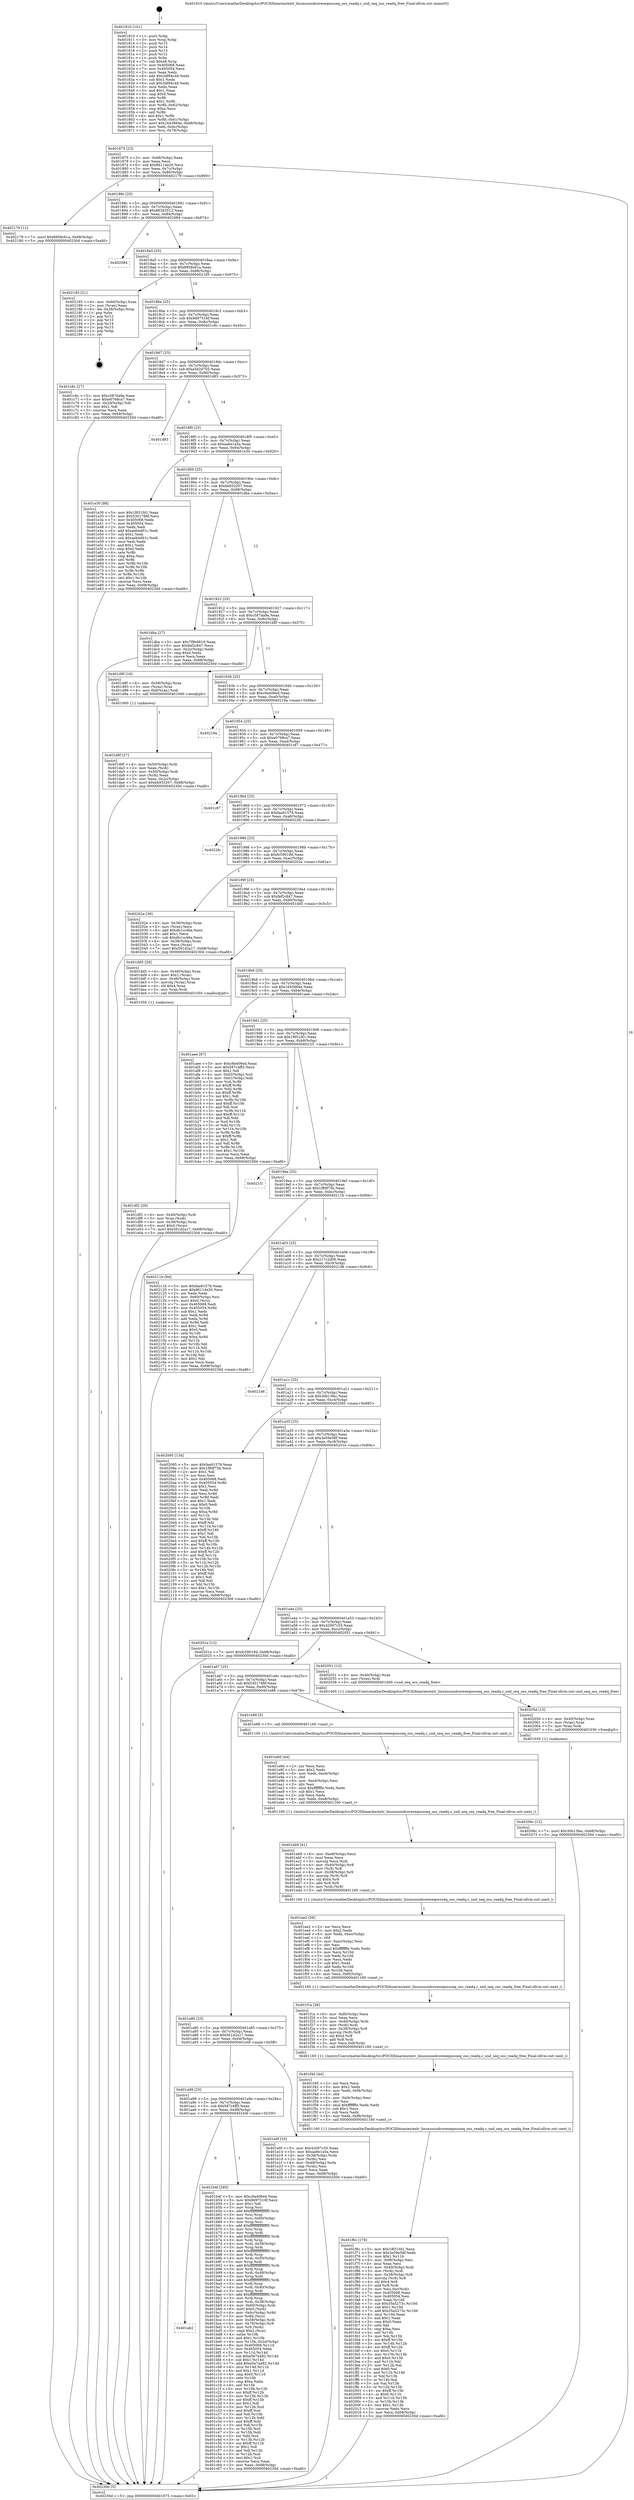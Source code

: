digraph "0x401810" {
  label = "0x401810 (/mnt/c/Users/mathe/Desktop/tcc/POCII/binaries/extr_linuxsoundcoreseqossseq_oss_readq.c_snd_seq_oss_readq_free_Final-ollvm.out::main(0))"
  labelloc = "t"
  node[shape=record]

  Entry [label="",width=0.3,height=0.3,shape=circle,fillcolor=black,style=filled]
  "0x401875" [label="{
     0x401875 [23]\l
     | [instrs]\l
     &nbsp;&nbsp;0x401875 \<+3\>: mov -0x68(%rbp),%eax\l
     &nbsp;&nbsp;0x401878 \<+2\>: mov %eax,%ecx\l
     &nbsp;&nbsp;0x40187a \<+6\>: sub $0x86114e20,%ecx\l
     &nbsp;&nbsp;0x401880 \<+3\>: mov %eax,-0x7c(%rbp)\l
     &nbsp;&nbsp;0x401883 \<+3\>: mov %ecx,-0x80(%rbp)\l
     &nbsp;&nbsp;0x401886 \<+6\>: je 0000000000402179 \<main+0x969\>\l
  }"]
  "0x402179" [label="{
     0x402179 [12]\l
     | [instrs]\l
     &nbsp;&nbsp;0x402179 \<+7\>: movl $0x8958c61a,-0x68(%rbp)\l
     &nbsp;&nbsp;0x402180 \<+5\>: jmp 000000000040230d \<main+0xafd\>\l
  }"]
  "0x40188c" [label="{
     0x40188c [25]\l
     | [instrs]\l
     &nbsp;&nbsp;0x40188c \<+5\>: jmp 0000000000401891 \<main+0x81\>\l
     &nbsp;&nbsp;0x401891 \<+3\>: mov -0x7c(%rbp),%eax\l
     &nbsp;&nbsp;0x401894 \<+5\>: sub $0x863d3512,%eax\l
     &nbsp;&nbsp;0x401899 \<+6\>: mov %eax,-0x84(%rbp)\l
     &nbsp;&nbsp;0x40189f \<+6\>: je 0000000000402084 \<main+0x874\>\l
  }"]
  Exit [label="",width=0.3,height=0.3,shape=circle,fillcolor=black,style=filled,peripheries=2]
  "0x402084" [label="{
     0x402084\l
  }", style=dashed]
  "0x4018a5" [label="{
     0x4018a5 [25]\l
     | [instrs]\l
     &nbsp;&nbsp;0x4018a5 \<+5\>: jmp 00000000004018aa \<main+0x9a\>\l
     &nbsp;&nbsp;0x4018aa \<+3\>: mov -0x7c(%rbp),%eax\l
     &nbsp;&nbsp;0x4018ad \<+5\>: sub $0x8958c61a,%eax\l
     &nbsp;&nbsp;0x4018b2 \<+6\>: mov %eax,-0x88(%rbp)\l
     &nbsp;&nbsp;0x4018b8 \<+6\>: je 0000000000402185 \<main+0x975\>\l
  }"]
  "0x40206c" [label="{
     0x40206c [12]\l
     | [instrs]\l
     &nbsp;&nbsp;0x40206c \<+7\>: movl $0x30b13fec,-0x68(%rbp)\l
     &nbsp;&nbsp;0x402073 \<+5\>: jmp 000000000040230d \<main+0xafd\>\l
  }"]
  "0x402185" [label="{
     0x402185 [21]\l
     | [instrs]\l
     &nbsp;&nbsp;0x402185 \<+4\>: mov -0x60(%rbp),%rax\l
     &nbsp;&nbsp;0x402189 \<+2\>: mov (%rax),%eax\l
     &nbsp;&nbsp;0x40218b \<+4\>: lea -0x28(%rbp),%rsp\l
     &nbsp;&nbsp;0x40218f \<+1\>: pop %rbx\l
     &nbsp;&nbsp;0x402190 \<+2\>: pop %r12\l
     &nbsp;&nbsp;0x402192 \<+2\>: pop %r13\l
     &nbsp;&nbsp;0x402194 \<+2\>: pop %r14\l
     &nbsp;&nbsp;0x402196 \<+2\>: pop %r15\l
     &nbsp;&nbsp;0x402198 \<+1\>: pop %rbp\l
     &nbsp;&nbsp;0x402199 \<+1\>: ret\l
  }"]
  "0x4018be" [label="{
     0x4018be [25]\l
     | [instrs]\l
     &nbsp;&nbsp;0x4018be \<+5\>: jmp 00000000004018c3 \<main+0xb3\>\l
     &nbsp;&nbsp;0x4018c3 \<+3\>: mov -0x7c(%rbp),%eax\l
     &nbsp;&nbsp;0x4018c6 \<+5\>: sub $0x9d97516f,%eax\l
     &nbsp;&nbsp;0x4018cb \<+6\>: mov %eax,-0x8c(%rbp)\l
     &nbsp;&nbsp;0x4018d1 \<+6\>: je 0000000000401c6c \<main+0x45c\>\l
  }"]
  "0x40205d" [label="{
     0x40205d [15]\l
     | [instrs]\l
     &nbsp;&nbsp;0x40205d \<+4\>: mov -0x40(%rbp),%rax\l
     &nbsp;&nbsp;0x402061 \<+3\>: mov (%rax),%rax\l
     &nbsp;&nbsp;0x402064 \<+3\>: mov %rax,%rdi\l
     &nbsp;&nbsp;0x402067 \<+5\>: call 0000000000401030 \<free@plt\>\l
     | [calls]\l
     &nbsp;&nbsp;0x401030 \{1\} (unknown)\l
  }"]
  "0x401c6c" [label="{
     0x401c6c [27]\l
     | [instrs]\l
     &nbsp;&nbsp;0x401c6c \<+5\>: mov $0xc587da9a,%eax\l
     &nbsp;&nbsp;0x401c71 \<+5\>: mov $0xe0768ca7,%ecx\l
     &nbsp;&nbsp;0x401c76 \<+3\>: mov -0x2d(%rbp),%dl\l
     &nbsp;&nbsp;0x401c79 \<+3\>: test $0x1,%dl\l
     &nbsp;&nbsp;0x401c7c \<+3\>: cmovne %ecx,%eax\l
     &nbsp;&nbsp;0x401c7f \<+3\>: mov %eax,-0x68(%rbp)\l
     &nbsp;&nbsp;0x401c82 \<+5\>: jmp 000000000040230d \<main+0xafd\>\l
  }"]
  "0x4018d7" [label="{
     0x4018d7 [25]\l
     | [instrs]\l
     &nbsp;&nbsp;0x4018d7 \<+5\>: jmp 00000000004018dc \<main+0xcc\>\l
     &nbsp;&nbsp;0x4018dc \<+3\>: mov -0x7c(%rbp),%eax\l
     &nbsp;&nbsp;0x4018df \<+5\>: sub $0xa5d2d705,%eax\l
     &nbsp;&nbsp;0x4018e4 \<+6\>: mov %eax,-0x90(%rbp)\l
     &nbsp;&nbsp;0x4018ea \<+6\>: je 0000000000401d83 \<main+0x573\>\l
  }"]
  "0x401f6c" [label="{
     0x401f6c [178]\l
     | [instrs]\l
     &nbsp;&nbsp;0x401f6c \<+5\>: mov $0x1f651fd1,%ecx\l
     &nbsp;&nbsp;0x401f71 \<+5\>: mov $0x3e59e58f,%edx\l
     &nbsp;&nbsp;0x401f76 \<+3\>: mov $0x1,%r11b\l
     &nbsp;&nbsp;0x401f79 \<+6\>: mov -0xf8(%rbp),%esi\l
     &nbsp;&nbsp;0x401f7f \<+3\>: imul %eax,%esi\l
     &nbsp;&nbsp;0x401f82 \<+4\>: mov -0x40(%rbp),%rdi\l
     &nbsp;&nbsp;0x401f86 \<+3\>: mov (%rdi),%rdi\l
     &nbsp;&nbsp;0x401f89 \<+4\>: mov -0x38(%rbp),%r8\l
     &nbsp;&nbsp;0x401f8d \<+3\>: movslq (%r8),%r8\l
     &nbsp;&nbsp;0x401f90 \<+4\>: shl $0x4,%r8\l
     &nbsp;&nbsp;0x401f94 \<+3\>: add %r8,%rdi\l
     &nbsp;&nbsp;0x401f97 \<+3\>: mov %esi,0xc(%rdi)\l
     &nbsp;&nbsp;0x401f9a \<+7\>: mov 0x405068,%eax\l
     &nbsp;&nbsp;0x401fa1 \<+7\>: mov 0x405054,%esi\l
     &nbsp;&nbsp;0x401fa8 \<+3\>: mov %eax,%r10d\l
     &nbsp;&nbsp;0x401fab \<+7\>: sub $0x35a5273c,%r10d\l
     &nbsp;&nbsp;0x401fb2 \<+4\>: sub $0x1,%r10d\l
     &nbsp;&nbsp;0x401fb6 \<+7\>: add $0x35a5273c,%r10d\l
     &nbsp;&nbsp;0x401fbd \<+4\>: imul %r10d,%eax\l
     &nbsp;&nbsp;0x401fc1 \<+3\>: and $0x1,%eax\l
     &nbsp;&nbsp;0x401fc4 \<+3\>: cmp $0x0,%eax\l
     &nbsp;&nbsp;0x401fc7 \<+3\>: sete %bl\l
     &nbsp;&nbsp;0x401fca \<+3\>: cmp $0xa,%esi\l
     &nbsp;&nbsp;0x401fcd \<+4\>: setl %r14b\l
     &nbsp;&nbsp;0x401fd1 \<+3\>: mov %bl,%r15b\l
     &nbsp;&nbsp;0x401fd4 \<+4\>: xor $0xff,%r15b\l
     &nbsp;&nbsp;0x401fd8 \<+3\>: mov %r14b,%r12b\l
     &nbsp;&nbsp;0x401fdb \<+4\>: xor $0xff,%r12b\l
     &nbsp;&nbsp;0x401fdf \<+4\>: xor $0x0,%r11b\l
     &nbsp;&nbsp;0x401fe3 \<+3\>: mov %r15b,%r13b\l
     &nbsp;&nbsp;0x401fe6 \<+4\>: and $0x0,%r13b\l
     &nbsp;&nbsp;0x401fea \<+3\>: and %r11b,%bl\l
     &nbsp;&nbsp;0x401fed \<+3\>: mov %r12b,%al\l
     &nbsp;&nbsp;0x401ff0 \<+2\>: and $0x0,%al\l
     &nbsp;&nbsp;0x401ff2 \<+3\>: and %r11b,%r14b\l
     &nbsp;&nbsp;0x401ff5 \<+3\>: or %bl,%r13b\l
     &nbsp;&nbsp;0x401ff8 \<+3\>: or %r14b,%al\l
     &nbsp;&nbsp;0x401ffb \<+3\>: xor %al,%r13b\l
     &nbsp;&nbsp;0x401ffe \<+3\>: or %r12b,%r15b\l
     &nbsp;&nbsp;0x402001 \<+4\>: xor $0xff,%r15b\l
     &nbsp;&nbsp;0x402005 \<+4\>: or $0x0,%r11b\l
     &nbsp;&nbsp;0x402009 \<+3\>: and %r11b,%r15b\l
     &nbsp;&nbsp;0x40200c \<+3\>: or %r15b,%r13b\l
     &nbsp;&nbsp;0x40200f \<+4\>: test $0x1,%r13b\l
     &nbsp;&nbsp;0x402013 \<+3\>: cmovne %edx,%ecx\l
     &nbsp;&nbsp;0x402016 \<+3\>: mov %ecx,-0x68(%rbp)\l
     &nbsp;&nbsp;0x402019 \<+5\>: jmp 000000000040230d \<main+0xafd\>\l
  }"]
  "0x401d83" [label="{
     0x401d83\l
  }", style=dashed]
  "0x4018f0" [label="{
     0x4018f0 [25]\l
     | [instrs]\l
     &nbsp;&nbsp;0x4018f0 \<+5\>: jmp 00000000004018f5 \<main+0xe5\>\l
     &nbsp;&nbsp;0x4018f5 \<+3\>: mov -0x7c(%rbp),%eax\l
     &nbsp;&nbsp;0x4018f8 \<+5\>: sub $0xaa6e1a5a,%eax\l
     &nbsp;&nbsp;0x4018fd \<+6\>: mov %eax,-0x94(%rbp)\l
     &nbsp;&nbsp;0x401903 \<+6\>: je 0000000000401e30 \<main+0x620\>\l
  }"]
  "0x401f40" [label="{
     0x401f40 [44]\l
     | [instrs]\l
     &nbsp;&nbsp;0x401f40 \<+2\>: xor %ecx,%ecx\l
     &nbsp;&nbsp;0x401f42 \<+5\>: mov $0x2,%edx\l
     &nbsp;&nbsp;0x401f47 \<+6\>: mov %edx,-0xf4(%rbp)\l
     &nbsp;&nbsp;0x401f4d \<+1\>: cltd\l
     &nbsp;&nbsp;0x401f4e \<+6\>: mov -0xf4(%rbp),%esi\l
     &nbsp;&nbsp;0x401f54 \<+2\>: idiv %esi\l
     &nbsp;&nbsp;0x401f56 \<+6\>: imul $0xfffffffe,%edx,%edx\l
     &nbsp;&nbsp;0x401f5c \<+3\>: sub $0x1,%ecx\l
     &nbsp;&nbsp;0x401f5f \<+2\>: sub %ecx,%edx\l
     &nbsp;&nbsp;0x401f61 \<+6\>: mov %edx,-0xf8(%rbp)\l
     &nbsp;&nbsp;0x401f67 \<+5\>: call 0000000000401160 \<next_i\>\l
     | [calls]\l
     &nbsp;&nbsp;0x401160 \{1\} (/mnt/c/Users/mathe/Desktop/tcc/POCII/binaries/extr_linuxsoundcoreseqossseq_oss_readq.c_snd_seq_oss_readq_free_Final-ollvm.out::next_i)\l
  }"]
  "0x401e30" [label="{
     0x401e30 [88]\l
     | [instrs]\l
     &nbsp;&nbsp;0x401e30 \<+5\>: mov $0x1f651fd1,%eax\l
     &nbsp;&nbsp;0x401e35 \<+5\>: mov $0x5301788f,%ecx\l
     &nbsp;&nbsp;0x401e3a \<+7\>: mov 0x405068,%edx\l
     &nbsp;&nbsp;0x401e41 \<+7\>: mov 0x405054,%esi\l
     &nbsp;&nbsp;0x401e48 \<+2\>: mov %edx,%edi\l
     &nbsp;&nbsp;0x401e4a \<+6\>: add $0xaeb4d91c,%edi\l
     &nbsp;&nbsp;0x401e50 \<+3\>: sub $0x1,%edi\l
     &nbsp;&nbsp;0x401e53 \<+6\>: sub $0xaeb4d91c,%edi\l
     &nbsp;&nbsp;0x401e59 \<+3\>: imul %edi,%edx\l
     &nbsp;&nbsp;0x401e5c \<+3\>: and $0x1,%edx\l
     &nbsp;&nbsp;0x401e5f \<+3\>: cmp $0x0,%edx\l
     &nbsp;&nbsp;0x401e62 \<+4\>: sete %r8b\l
     &nbsp;&nbsp;0x401e66 \<+3\>: cmp $0xa,%esi\l
     &nbsp;&nbsp;0x401e69 \<+4\>: setl %r9b\l
     &nbsp;&nbsp;0x401e6d \<+3\>: mov %r8b,%r10b\l
     &nbsp;&nbsp;0x401e70 \<+3\>: and %r9b,%r10b\l
     &nbsp;&nbsp;0x401e73 \<+3\>: xor %r9b,%r8b\l
     &nbsp;&nbsp;0x401e76 \<+3\>: or %r8b,%r10b\l
     &nbsp;&nbsp;0x401e79 \<+4\>: test $0x1,%r10b\l
     &nbsp;&nbsp;0x401e7d \<+3\>: cmovne %ecx,%eax\l
     &nbsp;&nbsp;0x401e80 \<+3\>: mov %eax,-0x68(%rbp)\l
     &nbsp;&nbsp;0x401e83 \<+5\>: jmp 000000000040230d \<main+0xafd\>\l
  }"]
  "0x401909" [label="{
     0x401909 [25]\l
     | [instrs]\l
     &nbsp;&nbsp;0x401909 \<+5\>: jmp 000000000040190e \<main+0xfe\>\l
     &nbsp;&nbsp;0x40190e \<+3\>: mov -0x7c(%rbp),%eax\l
     &nbsp;&nbsp;0x401911 \<+5\>: sub $0xbb933207,%eax\l
     &nbsp;&nbsp;0x401916 \<+6\>: mov %eax,-0x98(%rbp)\l
     &nbsp;&nbsp;0x40191c \<+6\>: je 0000000000401dba \<main+0x5aa\>\l
  }"]
  "0x401f1a" [label="{
     0x401f1a [38]\l
     | [instrs]\l
     &nbsp;&nbsp;0x401f1a \<+6\>: mov -0xf0(%rbp),%ecx\l
     &nbsp;&nbsp;0x401f20 \<+3\>: imul %eax,%ecx\l
     &nbsp;&nbsp;0x401f23 \<+4\>: mov -0x40(%rbp),%rdi\l
     &nbsp;&nbsp;0x401f27 \<+3\>: mov (%rdi),%rdi\l
     &nbsp;&nbsp;0x401f2a \<+4\>: mov -0x38(%rbp),%r8\l
     &nbsp;&nbsp;0x401f2e \<+3\>: movslq (%r8),%r8\l
     &nbsp;&nbsp;0x401f31 \<+4\>: shl $0x4,%r8\l
     &nbsp;&nbsp;0x401f35 \<+3\>: add %r8,%rdi\l
     &nbsp;&nbsp;0x401f38 \<+3\>: mov %ecx,0x8(%rdi)\l
     &nbsp;&nbsp;0x401f3b \<+5\>: call 0000000000401160 \<next_i\>\l
     | [calls]\l
     &nbsp;&nbsp;0x401160 \{1\} (/mnt/c/Users/mathe/Desktop/tcc/POCII/binaries/extr_linuxsoundcoreseqossseq_oss_readq.c_snd_seq_oss_readq_free_Final-ollvm.out::next_i)\l
  }"]
  "0x401dba" [label="{
     0x401dba [27]\l
     | [instrs]\l
     &nbsp;&nbsp;0x401dba \<+5\>: mov $0x7f9b9816,%eax\l
     &nbsp;&nbsp;0x401dbf \<+5\>: mov $0xfef2c847,%ecx\l
     &nbsp;&nbsp;0x401dc4 \<+3\>: mov -0x2c(%rbp),%edx\l
     &nbsp;&nbsp;0x401dc7 \<+3\>: cmp $0x0,%edx\l
     &nbsp;&nbsp;0x401dca \<+3\>: cmove %ecx,%eax\l
     &nbsp;&nbsp;0x401dcd \<+3\>: mov %eax,-0x68(%rbp)\l
     &nbsp;&nbsp;0x401dd0 \<+5\>: jmp 000000000040230d \<main+0xafd\>\l
  }"]
  "0x401922" [label="{
     0x401922 [25]\l
     | [instrs]\l
     &nbsp;&nbsp;0x401922 \<+5\>: jmp 0000000000401927 \<main+0x117\>\l
     &nbsp;&nbsp;0x401927 \<+3\>: mov -0x7c(%rbp),%eax\l
     &nbsp;&nbsp;0x40192a \<+5\>: sub $0xc587da9a,%eax\l
     &nbsp;&nbsp;0x40192f \<+6\>: mov %eax,-0x9c(%rbp)\l
     &nbsp;&nbsp;0x401935 \<+6\>: je 0000000000401d8f \<main+0x57f\>\l
  }"]
  "0x401ee2" [label="{
     0x401ee2 [56]\l
     | [instrs]\l
     &nbsp;&nbsp;0x401ee2 \<+2\>: xor %ecx,%ecx\l
     &nbsp;&nbsp;0x401ee4 \<+5\>: mov $0x2,%edx\l
     &nbsp;&nbsp;0x401ee9 \<+6\>: mov %edx,-0xec(%rbp)\l
     &nbsp;&nbsp;0x401eef \<+1\>: cltd\l
     &nbsp;&nbsp;0x401ef0 \<+6\>: mov -0xec(%rbp),%esi\l
     &nbsp;&nbsp;0x401ef6 \<+2\>: idiv %esi\l
     &nbsp;&nbsp;0x401ef8 \<+6\>: imul $0xfffffffe,%edx,%edx\l
     &nbsp;&nbsp;0x401efe \<+3\>: mov %ecx,%r10d\l
     &nbsp;&nbsp;0x401f01 \<+3\>: sub %edx,%r10d\l
     &nbsp;&nbsp;0x401f04 \<+2\>: mov %ecx,%edx\l
     &nbsp;&nbsp;0x401f06 \<+3\>: sub $0x1,%edx\l
     &nbsp;&nbsp;0x401f09 \<+3\>: add %edx,%r10d\l
     &nbsp;&nbsp;0x401f0c \<+3\>: sub %r10d,%ecx\l
     &nbsp;&nbsp;0x401f0f \<+6\>: mov %ecx,-0xf0(%rbp)\l
     &nbsp;&nbsp;0x401f15 \<+5\>: call 0000000000401160 \<next_i\>\l
     | [calls]\l
     &nbsp;&nbsp;0x401160 \{1\} (/mnt/c/Users/mathe/Desktop/tcc/POCII/binaries/extr_linuxsoundcoreseqossseq_oss_readq.c_snd_seq_oss_readq_free_Final-ollvm.out::next_i)\l
  }"]
  "0x401d8f" [label="{
     0x401d8f [16]\l
     | [instrs]\l
     &nbsp;&nbsp;0x401d8f \<+4\>: mov -0x58(%rbp),%rax\l
     &nbsp;&nbsp;0x401d93 \<+3\>: mov (%rax),%rax\l
     &nbsp;&nbsp;0x401d96 \<+4\>: mov 0x8(%rax),%rdi\l
     &nbsp;&nbsp;0x401d9a \<+5\>: call 0000000000401060 \<atoi@plt\>\l
     | [calls]\l
     &nbsp;&nbsp;0x401060 \{1\} (unknown)\l
  }"]
  "0x40193b" [label="{
     0x40193b [25]\l
     | [instrs]\l
     &nbsp;&nbsp;0x40193b \<+5\>: jmp 0000000000401940 \<main+0x130\>\l
     &nbsp;&nbsp;0x401940 \<+3\>: mov -0x7c(%rbp),%eax\l
     &nbsp;&nbsp;0x401943 \<+5\>: sub $0xc9a406ed,%eax\l
     &nbsp;&nbsp;0x401948 \<+6\>: mov %eax,-0xa0(%rbp)\l
     &nbsp;&nbsp;0x40194e \<+6\>: je 000000000040219a \<main+0x98a\>\l
  }"]
  "0x401eb9" [label="{
     0x401eb9 [41]\l
     | [instrs]\l
     &nbsp;&nbsp;0x401eb9 \<+6\>: mov -0xe8(%rbp),%ecx\l
     &nbsp;&nbsp;0x401ebf \<+3\>: imul %eax,%ecx\l
     &nbsp;&nbsp;0x401ec2 \<+3\>: movslq %ecx,%rdi\l
     &nbsp;&nbsp;0x401ec5 \<+4\>: mov -0x40(%rbp),%r8\l
     &nbsp;&nbsp;0x401ec9 \<+3\>: mov (%r8),%r8\l
     &nbsp;&nbsp;0x401ecc \<+4\>: mov -0x38(%rbp),%r9\l
     &nbsp;&nbsp;0x401ed0 \<+3\>: movslq (%r9),%r9\l
     &nbsp;&nbsp;0x401ed3 \<+4\>: shl $0x4,%r9\l
     &nbsp;&nbsp;0x401ed7 \<+3\>: add %r9,%r8\l
     &nbsp;&nbsp;0x401eda \<+3\>: mov %rdi,(%r8)\l
     &nbsp;&nbsp;0x401edd \<+5\>: call 0000000000401160 \<next_i\>\l
     | [calls]\l
     &nbsp;&nbsp;0x401160 \{1\} (/mnt/c/Users/mathe/Desktop/tcc/POCII/binaries/extr_linuxsoundcoreseqossseq_oss_readq.c_snd_seq_oss_readq_free_Final-ollvm.out::next_i)\l
  }"]
  "0x40219a" [label="{
     0x40219a\l
  }", style=dashed]
  "0x401954" [label="{
     0x401954 [25]\l
     | [instrs]\l
     &nbsp;&nbsp;0x401954 \<+5\>: jmp 0000000000401959 \<main+0x149\>\l
     &nbsp;&nbsp;0x401959 \<+3\>: mov -0x7c(%rbp),%eax\l
     &nbsp;&nbsp;0x40195c \<+5\>: sub $0xe0768ca7,%eax\l
     &nbsp;&nbsp;0x401961 \<+6\>: mov %eax,-0xa4(%rbp)\l
     &nbsp;&nbsp;0x401967 \<+6\>: je 0000000000401c87 \<main+0x477\>\l
  }"]
  "0x401e8d" [label="{
     0x401e8d [44]\l
     | [instrs]\l
     &nbsp;&nbsp;0x401e8d \<+2\>: xor %ecx,%ecx\l
     &nbsp;&nbsp;0x401e8f \<+5\>: mov $0x2,%edx\l
     &nbsp;&nbsp;0x401e94 \<+6\>: mov %edx,-0xe4(%rbp)\l
     &nbsp;&nbsp;0x401e9a \<+1\>: cltd\l
     &nbsp;&nbsp;0x401e9b \<+6\>: mov -0xe4(%rbp),%esi\l
     &nbsp;&nbsp;0x401ea1 \<+2\>: idiv %esi\l
     &nbsp;&nbsp;0x401ea3 \<+6\>: imul $0xfffffffe,%edx,%edx\l
     &nbsp;&nbsp;0x401ea9 \<+3\>: sub $0x1,%ecx\l
     &nbsp;&nbsp;0x401eac \<+2\>: sub %ecx,%edx\l
     &nbsp;&nbsp;0x401eae \<+6\>: mov %edx,-0xe8(%rbp)\l
     &nbsp;&nbsp;0x401eb4 \<+5\>: call 0000000000401160 \<next_i\>\l
     | [calls]\l
     &nbsp;&nbsp;0x401160 \{1\} (/mnt/c/Users/mathe/Desktop/tcc/POCII/binaries/extr_linuxsoundcoreseqossseq_oss_readq.c_snd_seq_oss_readq_free_Final-ollvm.out::next_i)\l
  }"]
  "0x401c87" [label="{
     0x401c87\l
  }", style=dashed]
  "0x40196d" [label="{
     0x40196d [25]\l
     | [instrs]\l
     &nbsp;&nbsp;0x40196d \<+5\>: jmp 0000000000401972 \<main+0x162\>\l
     &nbsp;&nbsp;0x401972 \<+3\>: mov -0x7c(%rbp),%eax\l
     &nbsp;&nbsp;0x401975 \<+5\>: sub $0xfaa91579,%eax\l
     &nbsp;&nbsp;0x40197a \<+6\>: mov %eax,-0xa8(%rbp)\l
     &nbsp;&nbsp;0x401980 \<+6\>: je 00000000004022fc \<main+0xaec\>\l
  }"]
  "0x401df2" [label="{
     0x401df2 [29]\l
     | [instrs]\l
     &nbsp;&nbsp;0x401df2 \<+4\>: mov -0x40(%rbp),%rdi\l
     &nbsp;&nbsp;0x401df6 \<+3\>: mov %rax,(%rdi)\l
     &nbsp;&nbsp;0x401df9 \<+4\>: mov -0x38(%rbp),%rax\l
     &nbsp;&nbsp;0x401dfd \<+6\>: movl $0x0,(%rax)\l
     &nbsp;&nbsp;0x401e03 \<+7\>: movl $0x561d2a17,-0x68(%rbp)\l
     &nbsp;&nbsp;0x401e0a \<+5\>: jmp 000000000040230d \<main+0xafd\>\l
  }"]
  "0x4022fc" [label="{
     0x4022fc\l
  }", style=dashed]
  "0x401986" [label="{
     0x401986 [25]\l
     | [instrs]\l
     &nbsp;&nbsp;0x401986 \<+5\>: jmp 000000000040198b \<main+0x17b\>\l
     &nbsp;&nbsp;0x40198b \<+3\>: mov -0x7c(%rbp),%eax\l
     &nbsp;&nbsp;0x40198e \<+5\>: sub $0xfc59019d,%eax\l
     &nbsp;&nbsp;0x401993 \<+6\>: mov %eax,-0xac(%rbp)\l
     &nbsp;&nbsp;0x401999 \<+6\>: je 000000000040202a \<main+0x81a\>\l
  }"]
  "0x401d9f" [label="{
     0x401d9f [27]\l
     | [instrs]\l
     &nbsp;&nbsp;0x401d9f \<+4\>: mov -0x50(%rbp),%rdi\l
     &nbsp;&nbsp;0x401da3 \<+2\>: mov %eax,(%rdi)\l
     &nbsp;&nbsp;0x401da5 \<+4\>: mov -0x50(%rbp),%rdi\l
     &nbsp;&nbsp;0x401da9 \<+2\>: mov (%rdi),%eax\l
     &nbsp;&nbsp;0x401dab \<+3\>: mov %eax,-0x2c(%rbp)\l
     &nbsp;&nbsp;0x401dae \<+7\>: movl $0xbb933207,-0x68(%rbp)\l
     &nbsp;&nbsp;0x401db5 \<+5\>: jmp 000000000040230d \<main+0xafd\>\l
  }"]
  "0x40202a" [label="{
     0x40202a [39]\l
     | [instrs]\l
     &nbsp;&nbsp;0x40202a \<+4\>: mov -0x38(%rbp),%rax\l
     &nbsp;&nbsp;0x40202e \<+2\>: mov (%rax),%ecx\l
     &nbsp;&nbsp;0x402030 \<+6\>: add $0xdb1cc46a,%ecx\l
     &nbsp;&nbsp;0x402036 \<+3\>: add $0x1,%ecx\l
     &nbsp;&nbsp;0x402039 \<+6\>: sub $0xdb1cc46a,%ecx\l
     &nbsp;&nbsp;0x40203f \<+4\>: mov -0x38(%rbp),%rax\l
     &nbsp;&nbsp;0x402043 \<+2\>: mov %ecx,(%rax)\l
     &nbsp;&nbsp;0x402045 \<+7\>: movl $0x561d2a17,-0x68(%rbp)\l
     &nbsp;&nbsp;0x40204c \<+5\>: jmp 000000000040230d \<main+0xafd\>\l
  }"]
  "0x40199f" [label="{
     0x40199f [25]\l
     | [instrs]\l
     &nbsp;&nbsp;0x40199f \<+5\>: jmp 00000000004019a4 \<main+0x194\>\l
     &nbsp;&nbsp;0x4019a4 \<+3\>: mov -0x7c(%rbp),%eax\l
     &nbsp;&nbsp;0x4019a7 \<+5\>: sub $0xfef2c847,%eax\l
     &nbsp;&nbsp;0x4019ac \<+6\>: mov %eax,-0xb0(%rbp)\l
     &nbsp;&nbsp;0x4019b2 \<+6\>: je 0000000000401dd5 \<main+0x5c5\>\l
  }"]
  "0x401ab2" [label="{
     0x401ab2\l
  }", style=dashed]
  "0x401dd5" [label="{
     0x401dd5 [29]\l
     | [instrs]\l
     &nbsp;&nbsp;0x401dd5 \<+4\>: mov -0x48(%rbp),%rax\l
     &nbsp;&nbsp;0x401dd9 \<+6\>: movl $0x1,(%rax)\l
     &nbsp;&nbsp;0x401ddf \<+4\>: mov -0x48(%rbp),%rax\l
     &nbsp;&nbsp;0x401de3 \<+3\>: movslq (%rax),%rax\l
     &nbsp;&nbsp;0x401de6 \<+4\>: shl $0x4,%rax\l
     &nbsp;&nbsp;0x401dea \<+3\>: mov %rax,%rdi\l
     &nbsp;&nbsp;0x401ded \<+5\>: call 0000000000401050 \<malloc@plt\>\l
     | [calls]\l
     &nbsp;&nbsp;0x401050 \{1\} (unknown)\l
  }"]
  "0x4019b8" [label="{
     0x4019b8 [25]\l
     | [instrs]\l
     &nbsp;&nbsp;0x4019b8 \<+5\>: jmp 00000000004019bd \<main+0x1ad\>\l
     &nbsp;&nbsp;0x4019bd \<+3\>: mov -0x7c(%rbp),%eax\l
     &nbsp;&nbsp;0x4019c0 \<+5\>: sub $0x1643864e,%eax\l
     &nbsp;&nbsp;0x4019c5 \<+6\>: mov %eax,-0xb4(%rbp)\l
     &nbsp;&nbsp;0x4019cb \<+6\>: je 0000000000401aee \<main+0x2de\>\l
  }"]
  "0x401b4f" [label="{
     0x401b4f [285]\l
     | [instrs]\l
     &nbsp;&nbsp;0x401b4f \<+5\>: mov $0xc9a406ed,%eax\l
     &nbsp;&nbsp;0x401b54 \<+5\>: mov $0x9d97516f,%ecx\l
     &nbsp;&nbsp;0x401b59 \<+2\>: mov $0x1,%dl\l
     &nbsp;&nbsp;0x401b5b \<+3\>: mov %rsp,%rsi\l
     &nbsp;&nbsp;0x401b5e \<+4\>: add $0xfffffffffffffff0,%rsi\l
     &nbsp;&nbsp;0x401b62 \<+3\>: mov %rsi,%rsp\l
     &nbsp;&nbsp;0x401b65 \<+4\>: mov %rsi,-0x60(%rbp)\l
     &nbsp;&nbsp;0x401b69 \<+3\>: mov %rsp,%rsi\l
     &nbsp;&nbsp;0x401b6c \<+4\>: add $0xfffffffffffffff0,%rsi\l
     &nbsp;&nbsp;0x401b70 \<+3\>: mov %rsi,%rsp\l
     &nbsp;&nbsp;0x401b73 \<+3\>: mov %rsp,%rdi\l
     &nbsp;&nbsp;0x401b76 \<+4\>: add $0xfffffffffffffff0,%rdi\l
     &nbsp;&nbsp;0x401b7a \<+3\>: mov %rdi,%rsp\l
     &nbsp;&nbsp;0x401b7d \<+4\>: mov %rdi,-0x58(%rbp)\l
     &nbsp;&nbsp;0x401b81 \<+3\>: mov %rsp,%rdi\l
     &nbsp;&nbsp;0x401b84 \<+4\>: add $0xfffffffffffffff0,%rdi\l
     &nbsp;&nbsp;0x401b88 \<+3\>: mov %rdi,%rsp\l
     &nbsp;&nbsp;0x401b8b \<+4\>: mov %rdi,-0x50(%rbp)\l
     &nbsp;&nbsp;0x401b8f \<+3\>: mov %rsp,%rdi\l
     &nbsp;&nbsp;0x401b92 \<+4\>: add $0xfffffffffffffff0,%rdi\l
     &nbsp;&nbsp;0x401b96 \<+3\>: mov %rdi,%rsp\l
     &nbsp;&nbsp;0x401b99 \<+4\>: mov %rdi,-0x48(%rbp)\l
     &nbsp;&nbsp;0x401b9d \<+3\>: mov %rsp,%rdi\l
     &nbsp;&nbsp;0x401ba0 \<+4\>: add $0xfffffffffffffff0,%rdi\l
     &nbsp;&nbsp;0x401ba4 \<+3\>: mov %rdi,%rsp\l
     &nbsp;&nbsp;0x401ba7 \<+4\>: mov %rdi,-0x40(%rbp)\l
     &nbsp;&nbsp;0x401bab \<+3\>: mov %rsp,%rdi\l
     &nbsp;&nbsp;0x401bae \<+4\>: add $0xfffffffffffffff0,%rdi\l
     &nbsp;&nbsp;0x401bb2 \<+3\>: mov %rdi,%rsp\l
     &nbsp;&nbsp;0x401bb5 \<+4\>: mov %rdi,-0x38(%rbp)\l
     &nbsp;&nbsp;0x401bb9 \<+4\>: mov -0x60(%rbp),%rdi\l
     &nbsp;&nbsp;0x401bbd \<+6\>: movl $0x0,(%rdi)\l
     &nbsp;&nbsp;0x401bc3 \<+4\>: mov -0x6c(%rbp),%r8d\l
     &nbsp;&nbsp;0x401bc7 \<+3\>: mov %r8d,(%rsi)\l
     &nbsp;&nbsp;0x401bca \<+4\>: mov -0x58(%rbp),%rdi\l
     &nbsp;&nbsp;0x401bce \<+4\>: mov -0x78(%rbp),%r9\l
     &nbsp;&nbsp;0x401bd2 \<+3\>: mov %r9,(%rdi)\l
     &nbsp;&nbsp;0x401bd5 \<+3\>: cmpl $0x2,(%rsi)\l
     &nbsp;&nbsp;0x401bd8 \<+4\>: setne %r10b\l
     &nbsp;&nbsp;0x401bdc \<+4\>: and $0x1,%r10b\l
     &nbsp;&nbsp;0x401be0 \<+4\>: mov %r10b,-0x2d(%rbp)\l
     &nbsp;&nbsp;0x401be4 \<+8\>: mov 0x405068,%r11d\l
     &nbsp;&nbsp;0x401bec \<+7\>: mov 0x405054,%ebx\l
     &nbsp;&nbsp;0x401bf3 \<+3\>: mov %r11d,%r14d\l
     &nbsp;&nbsp;0x401bf6 \<+7\>: sub $0xe5e7a482,%r14d\l
     &nbsp;&nbsp;0x401bfd \<+4\>: sub $0x1,%r14d\l
     &nbsp;&nbsp;0x401c01 \<+7\>: add $0xe5e7a482,%r14d\l
     &nbsp;&nbsp;0x401c08 \<+4\>: imul %r14d,%r11d\l
     &nbsp;&nbsp;0x401c0c \<+4\>: and $0x1,%r11d\l
     &nbsp;&nbsp;0x401c10 \<+4\>: cmp $0x0,%r11d\l
     &nbsp;&nbsp;0x401c14 \<+4\>: sete %r10b\l
     &nbsp;&nbsp;0x401c18 \<+3\>: cmp $0xa,%ebx\l
     &nbsp;&nbsp;0x401c1b \<+4\>: setl %r15b\l
     &nbsp;&nbsp;0x401c1f \<+3\>: mov %r10b,%r12b\l
     &nbsp;&nbsp;0x401c22 \<+4\>: xor $0xff,%r12b\l
     &nbsp;&nbsp;0x401c26 \<+3\>: mov %r15b,%r13b\l
     &nbsp;&nbsp;0x401c29 \<+4\>: xor $0xff,%r13b\l
     &nbsp;&nbsp;0x401c2d \<+3\>: xor $0x1,%dl\l
     &nbsp;&nbsp;0x401c30 \<+3\>: mov %r12b,%sil\l
     &nbsp;&nbsp;0x401c33 \<+4\>: and $0xff,%sil\l
     &nbsp;&nbsp;0x401c37 \<+3\>: and %dl,%r10b\l
     &nbsp;&nbsp;0x401c3a \<+3\>: mov %r13b,%dil\l
     &nbsp;&nbsp;0x401c3d \<+4\>: and $0xff,%dil\l
     &nbsp;&nbsp;0x401c41 \<+3\>: and %dl,%r15b\l
     &nbsp;&nbsp;0x401c44 \<+3\>: or %r10b,%sil\l
     &nbsp;&nbsp;0x401c47 \<+3\>: or %r15b,%dil\l
     &nbsp;&nbsp;0x401c4a \<+3\>: xor %dil,%sil\l
     &nbsp;&nbsp;0x401c4d \<+3\>: or %r13b,%r12b\l
     &nbsp;&nbsp;0x401c50 \<+4\>: xor $0xff,%r12b\l
     &nbsp;&nbsp;0x401c54 \<+3\>: or $0x1,%dl\l
     &nbsp;&nbsp;0x401c57 \<+3\>: and %dl,%r12b\l
     &nbsp;&nbsp;0x401c5a \<+3\>: or %r12b,%sil\l
     &nbsp;&nbsp;0x401c5d \<+4\>: test $0x1,%sil\l
     &nbsp;&nbsp;0x401c61 \<+3\>: cmovne %ecx,%eax\l
     &nbsp;&nbsp;0x401c64 \<+3\>: mov %eax,-0x68(%rbp)\l
     &nbsp;&nbsp;0x401c67 \<+5\>: jmp 000000000040230d \<main+0xafd\>\l
  }"]
  "0x401aee" [label="{
     0x401aee [97]\l
     | [instrs]\l
     &nbsp;&nbsp;0x401aee \<+5\>: mov $0xc9a406ed,%eax\l
     &nbsp;&nbsp;0x401af3 \<+5\>: mov $0x587c4ff3,%ecx\l
     &nbsp;&nbsp;0x401af8 \<+2\>: mov $0x1,%dl\l
     &nbsp;&nbsp;0x401afa \<+4\>: mov -0x62(%rbp),%sil\l
     &nbsp;&nbsp;0x401afe \<+4\>: mov -0x61(%rbp),%dil\l
     &nbsp;&nbsp;0x401b02 \<+3\>: mov %sil,%r8b\l
     &nbsp;&nbsp;0x401b05 \<+4\>: xor $0xff,%r8b\l
     &nbsp;&nbsp;0x401b09 \<+3\>: mov %dil,%r9b\l
     &nbsp;&nbsp;0x401b0c \<+4\>: xor $0xff,%r9b\l
     &nbsp;&nbsp;0x401b10 \<+3\>: xor $0x1,%dl\l
     &nbsp;&nbsp;0x401b13 \<+3\>: mov %r8b,%r10b\l
     &nbsp;&nbsp;0x401b16 \<+4\>: and $0xff,%r10b\l
     &nbsp;&nbsp;0x401b1a \<+3\>: and %dl,%sil\l
     &nbsp;&nbsp;0x401b1d \<+3\>: mov %r9b,%r11b\l
     &nbsp;&nbsp;0x401b20 \<+4\>: and $0xff,%r11b\l
     &nbsp;&nbsp;0x401b24 \<+3\>: and %dl,%dil\l
     &nbsp;&nbsp;0x401b27 \<+3\>: or %sil,%r10b\l
     &nbsp;&nbsp;0x401b2a \<+3\>: or %dil,%r11b\l
     &nbsp;&nbsp;0x401b2d \<+3\>: xor %r11b,%r10b\l
     &nbsp;&nbsp;0x401b30 \<+3\>: or %r9b,%r8b\l
     &nbsp;&nbsp;0x401b33 \<+4\>: xor $0xff,%r8b\l
     &nbsp;&nbsp;0x401b37 \<+3\>: or $0x1,%dl\l
     &nbsp;&nbsp;0x401b3a \<+3\>: and %dl,%r8b\l
     &nbsp;&nbsp;0x401b3d \<+3\>: or %r8b,%r10b\l
     &nbsp;&nbsp;0x401b40 \<+4\>: test $0x1,%r10b\l
     &nbsp;&nbsp;0x401b44 \<+3\>: cmovne %ecx,%eax\l
     &nbsp;&nbsp;0x401b47 \<+3\>: mov %eax,-0x68(%rbp)\l
     &nbsp;&nbsp;0x401b4a \<+5\>: jmp 000000000040230d \<main+0xafd\>\l
  }"]
  "0x4019d1" [label="{
     0x4019d1 [25]\l
     | [instrs]\l
     &nbsp;&nbsp;0x4019d1 \<+5\>: jmp 00000000004019d6 \<main+0x1c6\>\l
     &nbsp;&nbsp;0x4019d6 \<+3\>: mov -0x7c(%rbp),%eax\l
     &nbsp;&nbsp;0x4019d9 \<+5\>: sub $0x1f651fd1,%eax\l
     &nbsp;&nbsp;0x4019de \<+6\>: mov %eax,-0xb8(%rbp)\l
     &nbsp;&nbsp;0x4019e4 \<+6\>: je 00000000004021f1 \<main+0x9e1\>\l
  }"]
  "0x40230d" [label="{
     0x40230d [5]\l
     | [instrs]\l
     &nbsp;&nbsp;0x40230d \<+5\>: jmp 0000000000401875 \<main+0x65\>\l
  }"]
  "0x401810" [label="{
     0x401810 [101]\l
     | [instrs]\l
     &nbsp;&nbsp;0x401810 \<+1\>: push %rbp\l
     &nbsp;&nbsp;0x401811 \<+3\>: mov %rsp,%rbp\l
     &nbsp;&nbsp;0x401814 \<+2\>: push %r15\l
     &nbsp;&nbsp;0x401816 \<+2\>: push %r14\l
     &nbsp;&nbsp;0x401818 \<+2\>: push %r13\l
     &nbsp;&nbsp;0x40181a \<+2\>: push %r12\l
     &nbsp;&nbsp;0x40181c \<+1\>: push %rbx\l
     &nbsp;&nbsp;0x40181d \<+7\>: sub $0xe8,%rsp\l
     &nbsp;&nbsp;0x401824 \<+7\>: mov 0x405068,%eax\l
     &nbsp;&nbsp;0x40182b \<+7\>: mov 0x405054,%ecx\l
     &nbsp;&nbsp;0x401832 \<+2\>: mov %eax,%edx\l
     &nbsp;&nbsp;0x401834 \<+6\>: add $0x3df94c48,%edx\l
     &nbsp;&nbsp;0x40183a \<+3\>: sub $0x1,%edx\l
     &nbsp;&nbsp;0x40183d \<+6\>: sub $0x3df94c48,%edx\l
     &nbsp;&nbsp;0x401843 \<+3\>: imul %edx,%eax\l
     &nbsp;&nbsp;0x401846 \<+3\>: and $0x1,%eax\l
     &nbsp;&nbsp;0x401849 \<+3\>: cmp $0x0,%eax\l
     &nbsp;&nbsp;0x40184c \<+4\>: sete %r8b\l
     &nbsp;&nbsp;0x401850 \<+4\>: and $0x1,%r8b\l
     &nbsp;&nbsp;0x401854 \<+4\>: mov %r8b,-0x62(%rbp)\l
     &nbsp;&nbsp;0x401858 \<+3\>: cmp $0xa,%ecx\l
     &nbsp;&nbsp;0x40185b \<+4\>: setl %r8b\l
     &nbsp;&nbsp;0x40185f \<+4\>: and $0x1,%r8b\l
     &nbsp;&nbsp;0x401863 \<+4\>: mov %r8b,-0x61(%rbp)\l
     &nbsp;&nbsp;0x401867 \<+7\>: movl $0x1643864e,-0x68(%rbp)\l
     &nbsp;&nbsp;0x40186e \<+3\>: mov %edi,-0x6c(%rbp)\l
     &nbsp;&nbsp;0x401871 \<+4\>: mov %rsi,-0x78(%rbp)\l
  }"]
  "0x401a99" [label="{
     0x401a99 [25]\l
     | [instrs]\l
     &nbsp;&nbsp;0x401a99 \<+5\>: jmp 0000000000401a9e \<main+0x28e\>\l
     &nbsp;&nbsp;0x401a9e \<+3\>: mov -0x7c(%rbp),%eax\l
     &nbsp;&nbsp;0x401aa1 \<+5\>: sub $0x587c4ff3,%eax\l
     &nbsp;&nbsp;0x401aa6 \<+6\>: mov %eax,-0xd8(%rbp)\l
     &nbsp;&nbsp;0x401aac \<+6\>: je 0000000000401b4f \<main+0x33f\>\l
  }"]
  "0x4021f1" [label="{
     0x4021f1\l
  }", style=dashed]
  "0x4019ea" [label="{
     0x4019ea [25]\l
     | [instrs]\l
     &nbsp;&nbsp;0x4019ea \<+5\>: jmp 00000000004019ef \<main+0x1df\>\l
     &nbsp;&nbsp;0x4019ef \<+3\>: mov -0x7c(%rbp),%eax\l
     &nbsp;&nbsp;0x4019f2 \<+5\>: sub $0x1f89f75b,%eax\l
     &nbsp;&nbsp;0x4019f7 \<+6\>: mov %eax,-0xbc(%rbp)\l
     &nbsp;&nbsp;0x4019fd \<+6\>: je 000000000040211b \<main+0x90b\>\l
  }"]
  "0x401e0f" [label="{
     0x401e0f [33]\l
     | [instrs]\l
     &nbsp;&nbsp;0x401e0f \<+5\>: mov $0x42007c55,%eax\l
     &nbsp;&nbsp;0x401e14 \<+5\>: mov $0xaa6e1a5a,%ecx\l
     &nbsp;&nbsp;0x401e19 \<+4\>: mov -0x38(%rbp),%rdx\l
     &nbsp;&nbsp;0x401e1d \<+2\>: mov (%rdx),%esi\l
     &nbsp;&nbsp;0x401e1f \<+4\>: mov -0x48(%rbp),%rdx\l
     &nbsp;&nbsp;0x401e23 \<+2\>: cmp (%rdx),%esi\l
     &nbsp;&nbsp;0x401e25 \<+3\>: cmovl %ecx,%eax\l
     &nbsp;&nbsp;0x401e28 \<+3\>: mov %eax,-0x68(%rbp)\l
     &nbsp;&nbsp;0x401e2b \<+5\>: jmp 000000000040230d \<main+0xafd\>\l
  }"]
  "0x40211b" [label="{
     0x40211b [94]\l
     | [instrs]\l
     &nbsp;&nbsp;0x40211b \<+5\>: mov $0xfaa91579,%eax\l
     &nbsp;&nbsp;0x402120 \<+5\>: mov $0x86114e20,%ecx\l
     &nbsp;&nbsp;0x402125 \<+2\>: xor %edx,%edx\l
     &nbsp;&nbsp;0x402127 \<+4\>: mov -0x60(%rbp),%rsi\l
     &nbsp;&nbsp;0x40212b \<+6\>: movl $0x0,(%rsi)\l
     &nbsp;&nbsp;0x402131 \<+7\>: mov 0x405068,%edi\l
     &nbsp;&nbsp;0x402138 \<+8\>: mov 0x405054,%r8d\l
     &nbsp;&nbsp;0x402140 \<+3\>: sub $0x1,%edx\l
     &nbsp;&nbsp;0x402143 \<+3\>: mov %edi,%r9d\l
     &nbsp;&nbsp;0x402146 \<+3\>: add %edx,%r9d\l
     &nbsp;&nbsp;0x402149 \<+4\>: imul %r9d,%edi\l
     &nbsp;&nbsp;0x40214d \<+3\>: and $0x1,%edi\l
     &nbsp;&nbsp;0x402150 \<+3\>: cmp $0x0,%edi\l
     &nbsp;&nbsp;0x402153 \<+4\>: sete %r10b\l
     &nbsp;&nbsp;0x402157 \<+4\>: cmp $0xa,%r8d\l
     &nbsp;&nbsp;0x40215b \<+4\>: setl %r11b\l
     &nbsp;&nbsp;0x40215f \<+3\>: mov %r10b,%bl\l
     &nbsp;&nbsp;0x402162 \<+3\>: and %r11b,%bl\l
     &nbsp;&nbsp;0x402165 \<+3\>: xor %r11b,%r10b\l
     &nbsp;&nbsp;0x402168 \<+3\>: or %r10b,%bl\l
     &nbsp;&nbsp;0x40216b \<+3\>: test $0x1,%bl\l
     &nbsp;&nbsp;0x40216e \<+3\>: cmovne %ecx,%eax\l
     &nbsp;&nbsp;0x402171 \<+3\>: mov %eax,-0x68(%rbp)\l
     &nbsp;&nbsp;0x402174 \<+5\>: jmp 000000000040230d \<main+0xafd\>\l
  }"]
  "0x401a03" [label="{
     0x401a03 [25]\l
     | [instrs]\l
     &nbsp;&nbsp;0x401a03 \<+5\>: jmp 0000000000401a08 \<main+0x1f8\>\l
     &nbsp;&nbsp;0x401a08 \<+3\>: mov -0x7c(%rbp),%eax\l
     &nbsp;&nbsp;0x401a0b \<+5\>: sub $0x217c2d06,%eax\l
     &nbsp;&nbsp;0x401a10 \<+6\>: mov %eax,-0xc0(%rbp)\l
     &nbsp;&nbsp;0x401a16 \<+6\>: je 00000000004021d6 \<main+0x9c6\>\l
  }"]
  "0x401a80" [label="{
     0x401a80 [25]\l
     | [instrs]\l
     &nbsp;&nbsp;0x401a80 \<+5\>: jmp 0000000000401a85 \<main+0x275\>\l
     &nbsp;&nbsp;0x401a85 \<+3\>: mov -0x7c(%rbp),%eax\l
     &nbsp;&nbsp;0x401a88 \<+5\>: sub $0x561d2a17,%eax\l
     &nbsp;&nbsp;0x401a8d \<+6\>: mov %eax,-0xd4(%rbp)\l
     &nbsp;&nbsp;0x401a93 \<+6\>: je 0000000000401e0f \<main+0x5ff\>\l
  }"]
  "0x4021d6" [label="{
     0x4021d6\l
  }", style=dashed]
  "0x401a1c" [label="{
     0x401a1c [25]\l
     | [instrs]\l
     &nbsp;&nbsp;0x401a1c \<+5\>: jmp 0000000000401a21 \<main+0x211\>\l
     &nbsp;&nbsp;0x401a21 \<+3\>: mov -0x7c(%rbp),%eax\l
     &nbsp;&nbsp;0x401a24 \<+5\>: sub $0x30b13fec,%eax\l
     &nbsp;&nbsp;0x401a29 \<+6\>: mov %eax,-0xc4(%rbp)\l
     &nbsp;&nbsp;0x401a2f \<+6\>: je 0000000000402095 \<main+0x885\>\l
  }"]
  "0x401e88" [label="{
     0x401e88 [5]\l
     | [instrs]\l
     &nbsp;&nbsp;0x401e88 \<+5\>: call 0000000000401160 \<next_i\>\l
     | [calls]\l
     &nbsp;&nbsp;0x401160 \{1\} (/mnt/c/Users/mathe/Desktop/tcc/POCII/binaries/extr_linuxsoundcoreseqossseq_oss_readq.c_snd_seq_oss_readq_free_Final-ollvm.out::next_i)\l
  }"]
  "0x402095" [label="{
     0x402095 [134]\l
     | [instrs]\l
     &nbsp;&nbsp;0x402095 \<+5\>: mov $0xfaa91579,%eax\l
     &nbsp;&nbsp;0x40209a \<+5\>: mov $0x1f89f75b,%ecx\l
     &nbsp;&nbsp;0x40209f \<+2\>: mov $0x1,%dl\l
     &nbsp;&nbsp;0x4020a1 \<+2\>: xor %esi,%esi\l
     &nbsp;&nbsp;0x4020a3 \<+7\>: mov 0x405068,%edi\l
     &nbsp;&nbsp;0x4020aa \<+8\>: mov 0x405054,%r8d\l
     &nbsp;&nbsp;0x4020b2 \<+3\>: sub $0x1,%esi\l
     &nbsp;&nbsp;0x4020b5 \<+3\>: mov %edi,%r9d\l
     &nbsp;&nbsp;0x4020b8 \<+3\>: add %esi,%r9d\l
     &nbsp;&nbsp;0x4020bb \<+4\>: imul %r9d,%edi\l
     &nbsp;&nbsp;0x4020bf \<+3\>: and $0x1,%edi\l
     &nbsp;&nbsp;0x4020c2 \<+3\>: cmp $0x0,%edi\l
     &nbsp;&nbsp;0x4020c5 \<+4\>: sete %r10b\l
     &nbsp;&nbsp;0x4020c9 \<+4\>: cmp $0xa,%r8d\l
     &nbsp;&nbsp;0x4020cd \<+4\>: setl %r11b\l
     &nbsp;&nbsp;0x4020d1 \<+3\>: mov %r10b,%bl\l
     &nbsp;&nbsp;0x4020d4 \<+3\>: xor $0xff,%bl\l
     &nbsp;&nbsp;0x4020d7 \<+3\>: mov %r11b,%r14b\l
     &nbsp;&nbsp;0x4020da \<+4\>: xor $0xff,%r14b\l
     &nbsp;&nbsp;0x4020de \<+3\>: xor $0x1,%dl\l
     &nbsp;&nbsp;0x4020e1 \<+3\>: mov %bl,%r15b\l
     &nbsp;&nbsp;0x4020e4 \<+4\>: and $0xff,%r15b\l
     &nbsp;&nbsp;0x4020e8 \<+3\>: and %dl,%r10b\l
     &nbsp;&nbsp;0x4020eb \<+3\>: mov %r14b,%r12b\l
     &nbsp;&nbsp;0x4020ee \<+4\>: and $0xff,%r12b\l
     &nbsp;&nbsp;0x4020f2 \<+3\>: and %dl,%r11b\l
     &nbsp;&nbsp;0x4020f5 \<+3\>: or %r10b,%r15b\l
     &nbsp;&nbsp;0x4020f8 \<+3\>: or %r11b,%r12b\l
     &nbsp;&nbsp;0x4020fb \<+3\>: xor %r12b,%r15b\l
     &nbsp;&nbsp;0x4020fe \<+3\>: or %r14b,%bl\l
     &nbsp;&nbsp;0x402101 \<+3\>: xor $0xff,%bl\l
     &nbsp;&nbsp;0x402104 \<+3\>: or $0x1,%dl\l
     &nbsp;&nbsp;0x402107 \<+2\>: and %dl,%bl\l
     &nbsp;&nbsp;0x402109 \<+3\>: or %bl,%r15b\l
     &nbsp;&nbsp;0x40210c \<+4\>: test $0x1,%r15b\l
     &nbsp;&nbsp;0x402110 \<+3\>: cmovne %ecx,%eax\l
     &nbsp;&nbsp;0x402113 \<+3\>: mov %eax,-0x68(%rbp)\l
     &nbsp;&nbsp;0x402116 \<+5\>: jmp 000000000040230d \<main+0xafd\>\l
  }"]
  "0x401a35" [label="{
     0x401a35 [25]\l
     | [instrs]\l
     &nbsp;&nbsp;0x401a35 \<+5\>: jmp 0000000000401a3a \<main+0x22a\>\l
     &nbsp;&nbsp;0x401a3a \<+3\>: mov -0x7c(%rbp),%eax\l
     &nbsp;&nbsp;0x401a3d \<+5\>: sub $0x3e59e58f,%eax\l
     &nbsp;&nbsp;0x401a42 \<+6\>: mov %eax,-0xc8(%rbp)\l
     &nbsp;&nbsp;0x401a48 \<+6\>: je 000000000040201e \<main+0x80e\>\l
  }"]
  "0x401a67" [label="{
     0x401a67 [25]\l
     | [instrs]\l
     &nbsp;&nbsp;0x401a67 \<+5\>: jmp 0000000000401a6c \<main+0x25c\>\l
     &nbsp;&nbsp;0x401a6c \<+3\>: mov -0x7c(%rbp),%eax\l
     &nbsp;&nbsp;0x401a6f \<+5\>: sub $0x5301788f,%eax\l
     &nbsp;&nbsp;0x401a74 \<+6\>: mov %eax,-0xd0(%rbp)\l
     &nbsp;&nbsp;0x401a7a \<+6\>: je 0000000000401e88 \<main+0x678\>\l
  }"]
  "0x40201e" [label="{
     0x40201e [12]\l
     | [instrs]\l
     &nbsp;&nbsp;0x40201e \<+7\>: movl $0xfc59019d,-0x68(%rbp)\l
     &nbsp;&nbsp;0x402025 \<+5\>: jmp 000000000040230d \<main+0xafd\>\l
  }"]
  "0x401a4e" [label="{
     0x401a4e [25]\l
     | [instrs]\l
     &nbsp;&nbsp;0x401a4e \<+5\>: jmp 0000000000401a53 \<main+0x243\>\l
     &nbsp;&nbsp;0x401a53 \<+3\>: mov -0x7c(%rbp),%eax\l
     &nbsp;&nbsp;0x401a56 \<+5\>: sub $0x42007c55,%eax\l
     &nbsp;&nbsp;0x401a5b \<+6\>: mov %eax,-0xcc(%rbp)\l
     &nbsp;&nbsp;0x401a61 \<+6\>: je 0000000000402051 \<main+0x841\>\l
  }"]
  "0x402051" [label="{
     0x402051 [12]\l
     | [instrs]\l
     &nbsp;&nbsp;0x402051 \<+4\>: mov -0x40(%rbp),%rax\l
     &nbsp;&nbsp;0x402055 \<+3\>: mov (%rax),%rdi\l
     &nbsp;&nbsp;0x402058 \<+5\>: call 0000000000401400 \<snd_seq_oss_readq_free\>\l
     | [calls]\l
     &nbsp;&nbsp;0x401400 \{1\} (/mnt/c/Users/mathe/Desktop/tcc/POCII/binaries/extr_linuxsoundcoreseqossseq_oss_readq.c_snd_seq_oss_readq_free_Final-ollvm.out::snd_seq_oss_readq_free)\l
  }"]
  Entry -> "0x401810" [label=" 1"]
  "0x401875" -> "0x402179" [label=" 1"]
  "0x401875" -> "0x40188c" [label=" 16"]
  "0x402185" -> Exit [label=" 1"]
  "0x40188c" -> "0x402084" [label=" 0"]
  "0x40188c" -> "0x4018a5" [label=" 16"]
  "0x402179" -> "0x40230d" [label=" 1"]
  "0x4018a5" -> "0x402185" [label=" 1"]
  "0x4018a5" -> "0x4018be" [label=" 15"]
  "0x40211b" -> "0x40230d" [label=" 1"]
  "0x4018be" -> "0x401c6c" [label=" 1"]
  "0x4018be" -> "0x4018d7" [label=" 14"]
  "0x402095" -> "0x40230d" [label=" 1"]
  "0x4018d7" -> "0x401d83" [label=" 0"]
  "0x4018d7" -> "0x4018f0" [label=" 14"]
  "0x40206c" -> "0x40230d" [label=" 1"]
  "0x4018f0" -> "0x401e30" [label=" 1"]
  "0x4018f0" -> "0x401909" [label=" 13"]
  "0x40205d" -> "0x40206c" [label=" 1"]
  "0x401909" -> "0x401dba" [label=" 1"]
  "0x401909" -> "0x401922" [label=" 12"]
  "0x402051" -> "0x40205d" [label=" 1"]
  "0x401922" -> "0x401d8f" [label=" 1"]
  "0x401922" -> "0x40193b" [label=" 11"]
  "0x40202a" -> "0x40230d" [label=" 1"]
  "0x40193b" -> "0x40219a" [label=" 0"]
  "0x40193b" -> "0x401954" [label=" 11"]
  "0x40201e" -> "0x40230d" [label=" 1"]
  "0x401954" -> "0x401c87" [label=" 0"]
  "0x401954" -> "0x40196d" [label=" 11"]
  "0x401f6c" -> "0x40230d" [label=" 1"]
  "0x40196d" -> "0x4022fc" [label=" 0"]
  "0x40196d" -> "0x401986" [label=" 11"]
  "0x401f40" -> "0x401f6c" [label=" 1"]
  "0x401986" -> "0x40202a" [label=" 1"]
  "0x401986" -> "0x40199f" [label=" 10"]
  "0x401f1a" -> "0x401f40" [label=" 1"]
  "0x40199f" -> "0x401dd5" [label=" 1"]
  "0x40199f" -> "0x4019b8" [label=" 9"]
  "0x401eb9" -> "0x401ee2" [label=" 1"]
  "0x4019b8" -> "0x401aee" [label=" 1"]
  "0x4019b8" -> "0x4019d1" [label=" 8"]
  "0x401aee" -> "0x40230d" [label=" 1"]
  "0x401810" -> "0x401875" [label=" 1"]
  "0x40230d" -> "0x401875" [label=" 16"]
  "0x401e8d" -> "0x401eb9" [label=" 1"]
  "0x4019d1" -> "0x4021f1" [label=" 0"]
  "0x4019d1" -> "0x4019ea" [label=" 8"]
  "0x401e30" -> "0x40230d" [label=" 1"]
  "0x4019ea" -> "0x40211b" [label=" 1"]
  "0x4019ea" -> "0x401a03" [label=" 7"]
  "0x401e0f" -> "0x40230d" [label=" 2"]
  "0x401a03" -> "0x4021d6" [label=" 0"]
  "0x401a03" -> "0x401a1c" [label=" 7"]
  "0x401dd5" -> "0x401df2" [label=" 1"]
  "0x401a1c" -> "0x402095" [label=" 1"]
  "0x401a1c" -> "0x401a35" [label=" 6"]
  "0x401dba" -> "0x40230d" [label=" 1"]
  "0x401a35" -> "0x40201e" [label=" 1"]
  "0x401a35" -> "0x401a4e" [label=" 5"]
  "0x401d8f" -> "0x401d9f" [label=" 1"]
  "0x401a4e" -> "0x402051" [label=" 1"]
  "0x401a4e" -> "0x401a67" [label=" 4"]
  "0x401d9f" -> "0x40230d" [label=" 1"]
  "0x401a67" -> "0x401e88" [label=" 1"]
  "0x401a67" -> "0x401a80" [label=" 3"]
  "0x401df2" -> "0x40230d" [label=" 1"]
  "0x401a80" -> "0x401e0f" [label=" 2"]
  "0x401a80" -> "0x401a99" [label=" 1"]
  "0x401e88" -> "0x401e8d" [label=" 1"]
  "0x401a99" -> "0x401b4f" [label=" 1"]
  "0x401a99" -> "0x401ab2" [label=" 0"]
  "0x401ee2" -> "0x401f1a" [label=" 1"]
  "0x401b4f" -> "0x40230d" [label=" 1"]
  "0x401c6c" -> "0x40230d" [label=" 1"]
}
